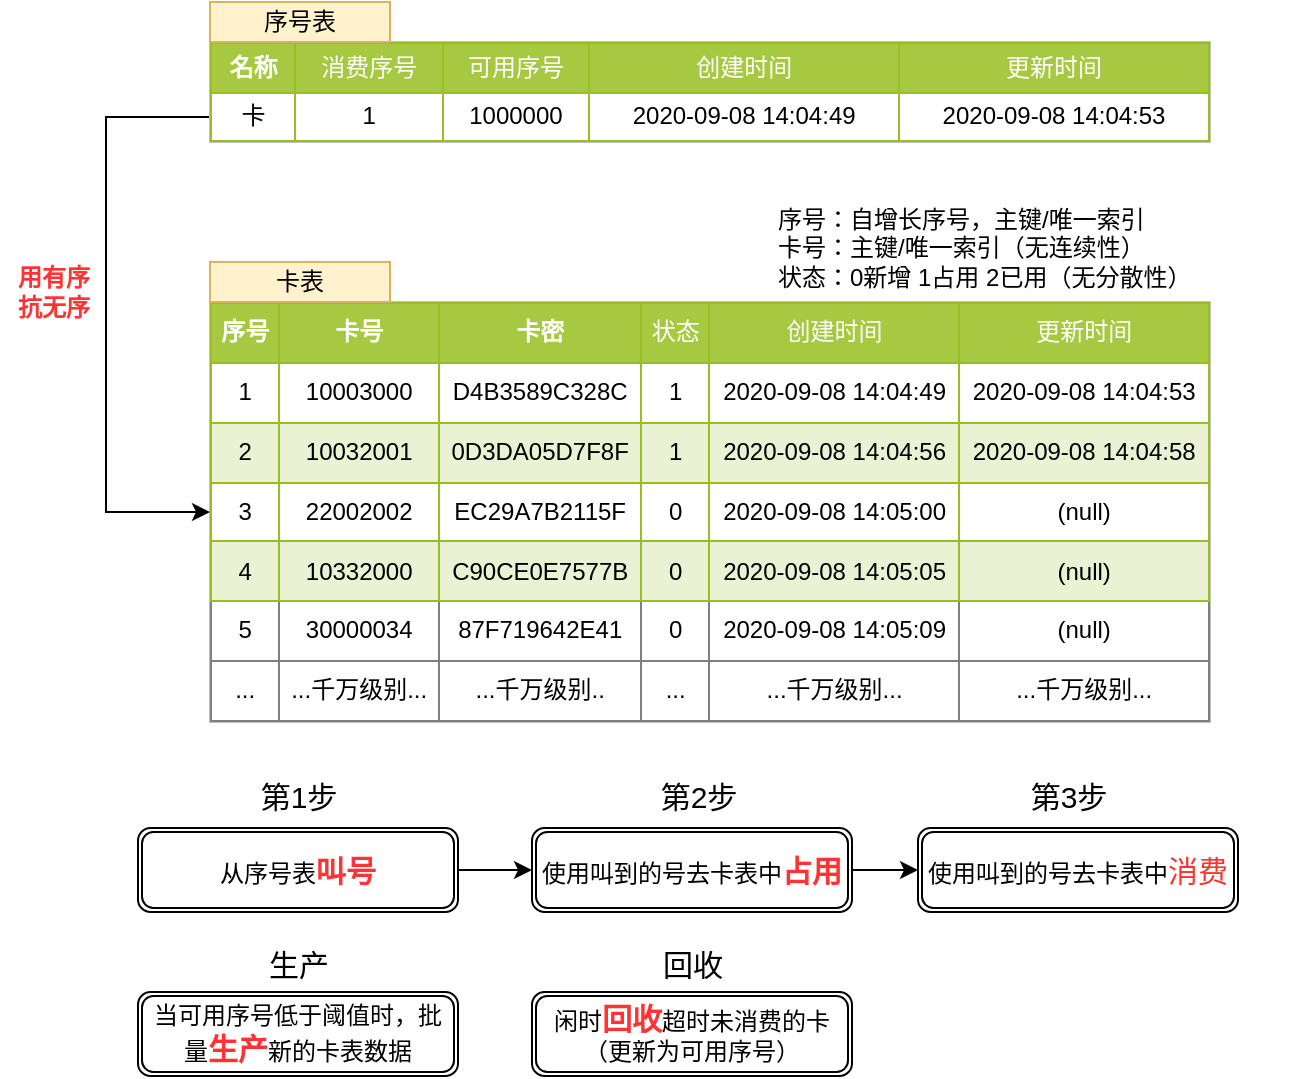 <mxfile version="13.1.3">
    <diagram id="6hGFLwfOUW9BJ-s0fimq" name="Page-1">
        <mxGraphModel dx="799" dy="840" grid="0" gridSize="10" guides="1" tooltips="1" connect="1" arrows="1" fold="1" page="1" pageScale="1" pageWidth="827" pageHeight="1169" math="0" shadow="0">
            <root>
                <mxCell id="0"/>
                <mxCell id="1" parent="0"/>
                <mxCell id="8" value="&lt;table border=&quot;1&quot; width=&quot;100%&quot; cellpadding=&quot;4&quot; style=&quot;width: 100% ; height: 100% ; border-collapse: collapse&quot;&gt;&lt;tbody&gt;&lt;tr style=&quot;background-color: #a7c942 ; color: #ffffff ; border: 1px solid #98bf21&quot;&gt;&lt;th&gt;序号&lt;/th&gt;&lt;th&gt;卡号&lt;/th&gt;&lt;th&gt;卡密&lt;/th&gt;&lt;td&gt;状态&lt;/td&gt;&lt;td&gt;创建时间&lt;/td&gt;&lt;td&gt;更新时间&lt;/td&gt;&lt;/tr&gt;&lt;tr style=&quot;border: 1px solid #98bf21&quot;&gt;&lt;td&gt;1&lt;/td&gt;&lt;td&gt;10003000&lt;/td&gt;&lt;td&gt;D4B3589C328C&lt;/td&gt;&lt;td&gt;1&lt;/td&gt;&lt;td&gt;2020-09-08 14:04:49&lt;/td&gt;&lt;td&gt;2020-09-08 14:04:53&lt;/td&gt;&lt;/tr&gt;&lt;tr style=&quot;background-color: #eaf2d3 ; border: 1px solid #98bf21&quot;&gt;&lt;td&gt;2&lt;/td&gt;&lt;td&gt;10032001&lt;/td&gt;&lt;td&gt;0D3DA05D7F8F&lt;/td&gt;&lt;td&gt;1&lt;/td&gt;&lt;td&gt;2020-09-08 14:04:56&lt;/td&gt;&lt;td&gt;2020-09-08 14:04:58&lt;/td&gt;&lt;/tr&gt;&lt;tr style=&quot;border: 1px solid #98bf21&quot;&gt;&lt;td&gt;3&lt;/td&gt;&lt;td&gt;22002002&lt;/td&gt;&lt;td&gt;EC29A7B2115F&lt;/td&gt;&lt;td&gt;0&lt;/td&gt;&lt;td&gt;2020-09-08 14:05:00&lt;/td&gt;&lt;td&gt;(null)&lt;/td&gt;&lt;/tr&gt;&lt;tr style=&quot;background-color: #eaf2d3 ; border: 1px solid #98bf21&quot;&gt;&lt;td&gt;4&lt;/td&gt;&lt;td&gt;10332000&lt;/td&gt;&lt;td&gt;C90CE0E7577B&lt;/td&gt;&lt;td&gt;0&lt;/td&gt;&lt;td&gt;2020-09-08 14:05:05&lt;/td&gt;&lt;td&gt;(null)&lt;br&gt;&lt;/td&gt;&lt;/tr&gt;&lt;tr&gt;&lt;td&gt;5&lt;/td&gt;&lt;td&gt;30000034&lt;/td&gt;&lt;td&gt;87F719642E41&lt;br&gt;&lt;/td&gt;&lt;td&gt;0&lt;/td&gt;&lt;td&gt;2020-09-08 14:05:09&lt;/td&gt;&lt;td&gt;(null)&lt;br&gt;&lt;/td&gt;&lt;/tr&gt;&lt;tr&gt;&lt;td&gt;...&lt;/td&gt;&lt;td&gt;...千万级别...&lt;/td&gt;&lt;td&gt;...千万级别..&lt;/td&gt;&lt;td&gt;...&lt;/td&gt;&lt;td&gt;...千万级别...&lt;/td&gt;&lt;td&gt;...千万级别...&lt;/td&gt;&lt;/tr&gt;&lt;/tbody&gt;&lt;/table&gt;" style="text;html=1;strokeColor=#c0c0c0;fillColor=#ffffff;overflow=fill;rounded=0;align=center;" parent="1" vertex="1">
                    <mxGeometry x="140" y="300" width="500" height="210" as="geometry"/>
                </mxCell>
                <mxCell id="17" value="&lt;div&gt;序号：自增长序号，&lt;span&gt;主键/唯一索引&lt;/span&gt;&lt;/div&gt;&lt;div&gt;&lt;span&gt;卡号：主键/唯一索引（无连续性）&lt;/span&gt;&lt;/div&gt;&lt;div&gt;&lt;span&gt;状态：0新增 1占用 2已用（无分散性）&lt;/span&gt;&lt;/div&gt;" style="text;html=1;strokeColor=none;fillColor=none;align=left;verticalAlign=middle;whiteSpace=wrap;rounded=0;" parent="1" vertex="1">
                    <mxGeometry x="422" y="263" width="264" height="20" as="geometry"/>
                </mxCell>
                <mxCell id="36" style="edgeStyle=orthogonalEdgeStyle;rounded=0;orthogonalLoop=1;jettySize=auto;html=1;entryX=0;entryY=0.5;entryDx=0;entryDy=0;exitX=0;exitY=0.75;exitDx=0;exitDy=0;" parent="1" source="18" target="8" edge="1">
                    <mxGeometry relative="1" as="geometry">
                        <Array as="points">
                            <mxPoint x="88" y="208"/>
                            <mxPoint x="88" y="405"/>
                        </Array>
                    </mxGeometry>
                </mxCell>
                <mxCell id="18" value="&lt;table border=&quot;1&quot; width=&quot;100%&quot; cellpadding=&quot;4&quot; style=&quot;width: 100% ; height: 100% ; border-collapse: collapse&quot;&gt;&lt;tbody&gt;&lt;tr style=&quot;background-color: #a7c942 ; color: #ffffff ; border: 1px solid #98bf21&quot;&gt;&lt;th&gt;名称&lt;/th&gt;&lt;td&gt;消费序号&lt;/td&gt;&lt;td&gt;可用序号&lt;/td&gt;&lt;td&gt;创建时间&lt;/td&gt;&lt;td&gt;更新时间&lt;/td&gt;&lt;/tr&gt;&lt;tr style=&quot;border: 1px solid #98bf21&quot;&gt;&lt;td&gt;卡&lt;/td&gt;&lt;td&gt;1&lt;/td&gt;&lt;td&gt;1000000&lt;/td&gt;&lt;td&gt;2020-09-08 14:04:49&lt;/td&gt;&lt;td&gt;2020-09-08 14:04:53&lt;/td&gt;&lt;/tr&gt;&lt;/tbody&gt;&lt;/table&gt;" style="text;html=1;strokeColor=#c0c0c0;fillColor=#ffffff;overflow=fill;rounded=0;align=center;" parent="1" vertex="1">
                    <mxGeometry x="140" y="170" width="500" height="50" as="geometry"/>
                </mxCell>
                <mxCell id="19" value="&lt;div&gt;序号表&lt;/div&gt;" style="text;html=1;align=center;verticalAlign=middle;whiteSpace=wrap;rounded=0;fillColor=#fff2cc;strokeColor=#d6b656;" parent="1" vertex="1">
                    <mxGeometry x="140" y="150" width="90" height="20" as="geometry"/>
                </mxCell>
                <mxCell id="22" value="" style="edgeStyle=orthogonalEdgeStyle;rounded=0;orthogonalLoop=1;jettySize=auto;html=1;" parent="1" source="20" target="21" edge="1">
                    <mxGeometry relative="1" as="geometry"/>
                </mxCell>
                <mxCell id="20" value="从序号表&lt;font color=&quot;#ff3333&quot; size=&quot;1&quot;&gt;&lt;b style=&quot;font-size: 15px&quot;&gt;叫号&lt;/b&gt;&lt;/font&gt;" style="shape=ext;double=1;rounded=1;whiteSpace=wrap;html=1;" parent="1" vertex="1">
                    <mxGeometry x="104" y="563" width="160" height="42" as="geometry"/>
                </mxCell>
                <mxCell id="24" value="" style="edgeStyle=orthogonalEdgeStyle;rounded=0;orthogonalLoop=1;jettySize=auto;html=1;" parent="1" source="21" target="23" edge="1">
                    <mxGeometry relative="1" as="geometry"/>
                </mxCell>
                <mxCell id="21" value="使用叫到的号去卡表中&lt;font style=&quot;font-size: 15px&quot; color=&quot;#ff3333&quot;&gt;&lt;b&gt;占用&lt;/b&gt;&lt;/font&gt;" style="shape=ext;double=1;rounded=1;whiteSpace=wrap;html=1;" parent="1" vertex="1">
                    <mxGeometry x="301" y="563" width="160" height="42" as="geometry"/>
                </mxCell>
                <mxCell id="23" value="使用叫到的号去卡表中&lt;font style=&quot;font-size: 15px&quot; color=&quot;#ff3333&quot;&gt;消费&lt;/font&gt;" style="shape=ext;double=1;rounded=1;whiteSpace=wrap;html=1;" parent="1" vertex="1">
                    <mxGeometry x="494" y="563" width="160" height="42" as="geometry"/>
                </mxCell>
                <mxCell id="25" value="第1步" style="text;strokeColor=none;fillColor=none;html=1;fontSize=15;fontStyle=0;verticalAlign=middle;align=center;" parent="1" vertex="1">
                    <mxGeometry x="134" y="527" width="100" height="40" as="geometry"/>
                </mxCell>
                <mxCell id="26" value="第2步" style="text;strokeColor=none;fillColor=none;html=1;fontSize=15;fontStyle=0;verticalAlign=middle;align=center;" parent="1" vertex="1">
                    <mxGeometry x="334" y="527" width="100" height="40" as="geometry"/>
                </mxCell>
                <mxCell id="27" value="第3步" style="text;strokeColor=none;fillColor=none;html=1;fontSize=15;fontStyle=0;verticalAlign=middle;align=center;" parent="1" vertex="1">
                    <mxGeometry x="519" y="527" width="100" height="40" as="geometry"/>
                </mxCell>
                <mxCell id="28" value="&lt;font style=&quot;font-size: 12px&quot;&gt;闲时&lt;/font&gt;&lt;b style=&quot;color: rgb(255 , 51 , 51) ; font-size: 15px&quot;&gt;回收&lt;/b&gt;超时未消费的卡&lt;br&gt;（更新为可用序号）" style="shape=ext;double=1;rounded=1;whiteSpace=wrap;html=1;" parent="1" vertex="1">
                    <mxGeometry x="301" y="645" width="160" height="42" as="geometry"/>
                </mxCell>
                <mxCell id="29" value="回收" style="text;strokeColor=none;fillColor=none;html=1;fontSize=15;fontStyle=0;verticalAlign=middle;align=center;" parent="1" vertex="1">
                    <mxGeometry x="331" y="611" width="100" height="40" as="geometry"/>
                </mxCell>
                <mxCell id="33" value="&lt;div&gt;卡表&lt;/div&gt;" style="text;html=1;align=center;verticalAlign=middle;whiteSpace=wrap;rounded=0;fillColor=#fff2cc;strokeColor=#d6b656;" parent="1" vertex="1">
                    <mxGeometry x="140" y="280" width="90" height="20" as="geometry"/>
                </mxCell>
                <mxCell id="34" value="当可用序号低于阈值时，批量&lt;font style=&quot;font-size: 15px&quot; color=&quot;#ff3333&quot;&gt;&lt;b&gt;生产&lt;/b&gt;&lt;/font&gt;新的卡表数据" style="shape=ext;double=1;rounded=1;whiteSpace=wrap;html=1;" parent="1" vertex="1">
                    <mxGeometry x="104" y="645" width="160" height="42" as="geometry"/>
                </mxCell>
                <mxCell id="35" value="生产" style="text;strokeColor=none;fillColor=none;html=1;fontSize=15;fontStyle=0;verticalAlign=middle;align=center;" parent="1" vertex="1">
                    <mxGeometry x="134" y="611" width="100" height="40" as="geometry"/>
                </mxCell>
                <mxCell id="37" value="用有序&lt;br&gt;抗无序" style="text;html=1;strokeColor=none;fillColor=none;align=center;verticalAlign=middle;whiteSpace=wrap;rounded=0;fontStyle=1;fontColor=#FF3333;" parent="1" vertex="1">
                    <mxGeometry x="35" y="253" width="54" height="84" as="geometry"/>
                </mxCell>
            </root>
        </mxGraphModel>
    </diagram>
</mxfile>